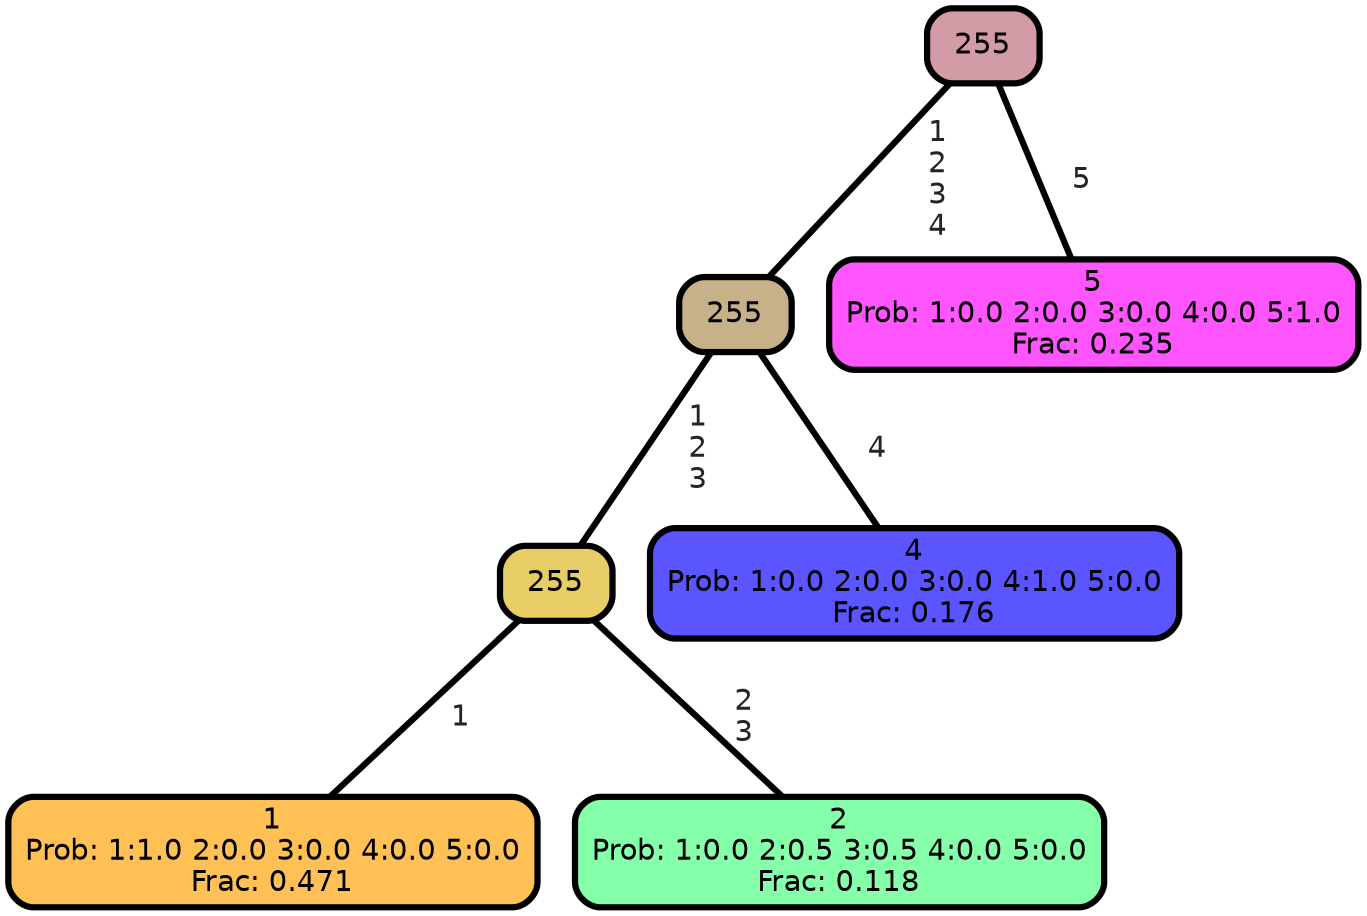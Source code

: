graph Tree {
node [shape=box, style="filled, rounded",color="black",penwidth="3",fontcolor="black",                 fontname=helvetica] ;
graph [ranksep="0 equally", splines=straight,                 bgcolor=transparent, dpi=200] ;
edge [fontname=helvetica, fontweight=bold,fontcolor=grey14,color=black] ;
0 [label="1
Prob: 1:1.0 2:0.0 3:0.0 4:0.0 5:0.0
Frac: 0.471", fillcolor="#ffc155"] ;
1 [label="255", fillcolor="#e6cd66"] ;
2 [label="2
Prob: 1:0.0 2:0.5 3:0.5 4:0.0 5:0.0
Frac: 0.118", fillcolor="#86ffaa"] ;
3 [label="255", fillcolor="#c6b189"] ;
4 [label="4
Prob: 1:0.0 2:0.0 3:0.0 4:1.0 5:0.0
Frac: 0.176", fillcolor="#5a55ff"] ;
5 [label="255", fillcolor="#d39ba5"] ;
6 [label="5
Prob: 1:0.0 2:0.0 3:0.0 4:0.0 5:1.0
Frac: 0.235", fillcolor="#ff55ff"] ;
1 -- 0 [label=" 1",penwidth=3] ;
1 -- 2 [label=" 2\n 3",penwidth=3] ;
3 -- 1 [label=" 1\n 2\n 3",penwidth=3] ;
3 -- 4 [label=" 4",penwidth=3] ;
5 -- 3 [label=" 1\n 2\n 3\n 4",penwidth=3] ;
5 -- 6 [label=" 5",penwidth=3] ;
{rank = same;}}
